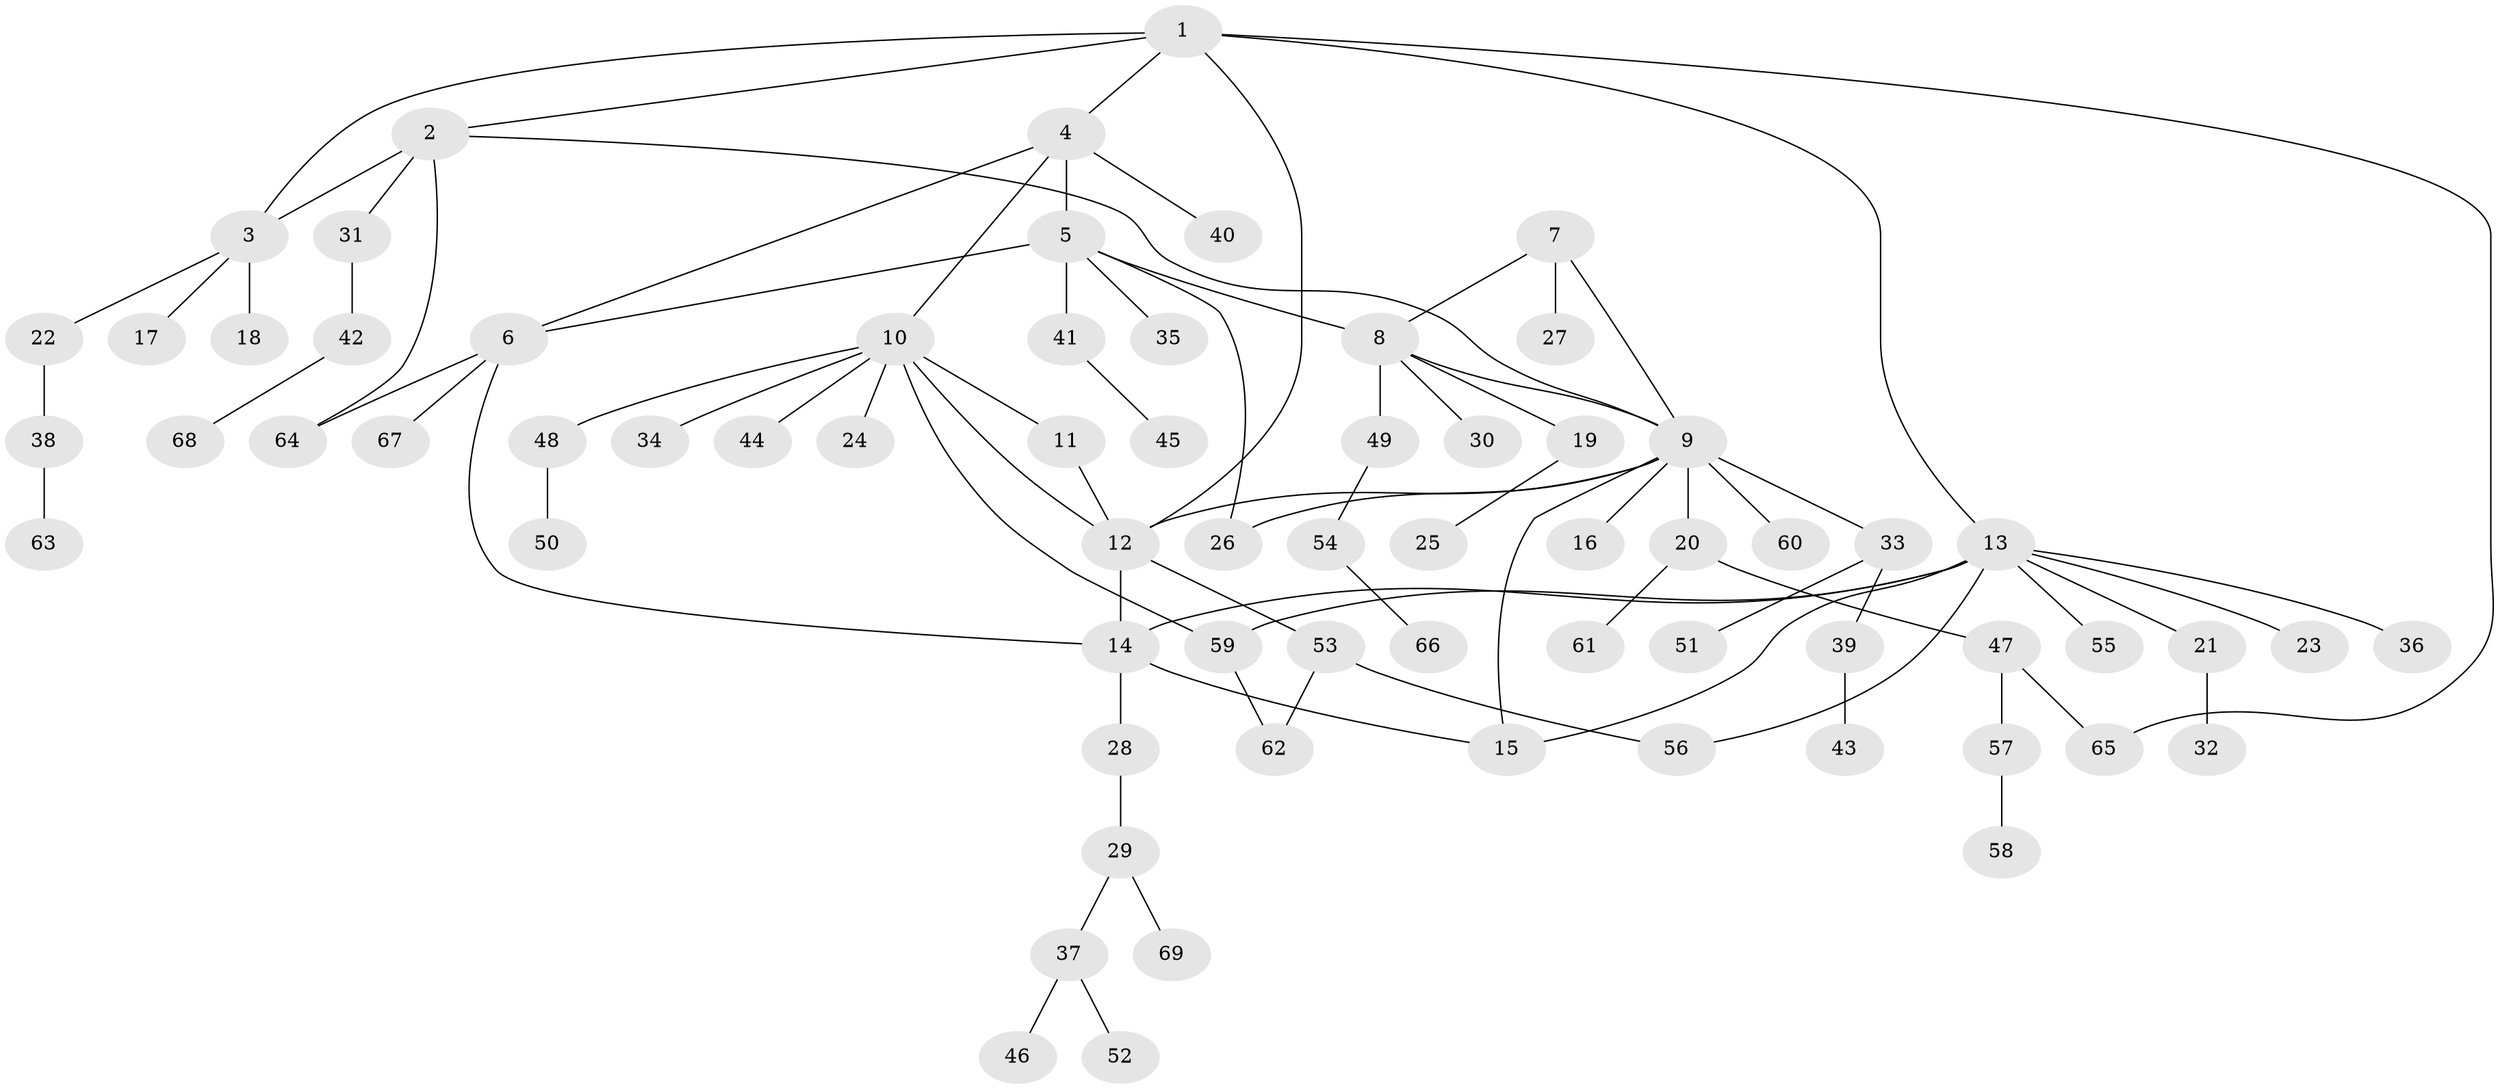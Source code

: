 // coarse degree distribution, {12: 0.02, 5: 0.06, 4: 0.04, 10: 0.02, 2: 0.16, 11: 0.02, 7: 0.04, 3: 0.1, 1: 0.54}
// Generated by graph-tools (version 1.1) at 2025/24/03/03/25 07:24:17]
// undirected, 69 vertices, 85 edges
graph export_dot {
graph [start="1"]
  node [color=gray90,style=filled];
  1;
  2;
  3;
  4;
  5;
  6;
  7;
  8;
  9;
  10;
  11;
  12;
  13;
  14;
  15;
  16;
  17;
  18;
  19;
  20;
  21;
  22;
  23;
  24;
  25;
  26;
  27;
  28;
  29;
  30;
  31;
  32;
  33;
  34;
  35;
  36;
  37;
  38;
  39;
  40;
  41;
  42;
  43;
  44;
  45;
  46;
  47;
  48;
  49;
  50;
  51;
  52;
  53;
  54;
  55;
  56;
  57;
  58;
  59;
  60;
  61;
  62;
  63;
  64;
  65;
  66;
  67;
  68;
  69;
  1 -- 2;
  1 -- 3;
  1 -- 4;
  1 -- 12;
  1 -- 13;
  1 -- 65;
  2 -- 3;
  2 -- 9;
  2 -- 31;
  2 -- 64;
  3 -- 17;
  3 -- 18;
  3 -- 22;
  4 -- 5;
  4 -- 6;
  4 -- 10;
  4 -- 40;
  5 -- 6;
  5 -- 8;
  5 -- 26;
  5 -- 35;
  5 -- 41;
  6 -- 14;
  6 -- 64;
  6 -- 67;
  7 -- 8;
  7 -- 9;
  7 -- 27;
  8 -- 9;
  8 -- 19;
  8 -- 30;
  8 -- 49;
  9 -- 12;
  9 -- 15;
  9 -- 16;
  9 -- 20;
  9 -- 26;
  9 -- 33;
  9 -- 60;
  10 -- 11;
  10 -- 12;
  10 -- 24;
  10 -- 34;
  10 -- 44;
  10 -- 48;
  10 -- 59;
  11 -- 12;
  12 -- 14;
  12 -- 53;
  13 -- 14;
  13 -- 15;
  13 -- 21;
  13 -- 23;
  13 -- 36;
  13 -- 55;
  13 -- 56;
  13 -- 59;
  14 -- 15;
  14 -- 28;
  19 -- 25;
  20 -- 47;
  20 -- 61;
  21 -- 32;
  22 -- 38;
  28 -- 29;
  29 -- 37;
  29 -- 69;
  31 -- 42;
  33 -- 39;
  33 -- 51;
  37 -- 46;
  37 -- 52;
  38 -- 63;
  39 -- 43;
  41 -- 45;
  42 -- 68;
  47 -- 57;
  47 -- 65;
  48 -- 50;
  49 -- 54;
  53 -- 56;
  53 -- 62;
  54 -- 66;
  57 -- 58;
  59 -- 62;
}
